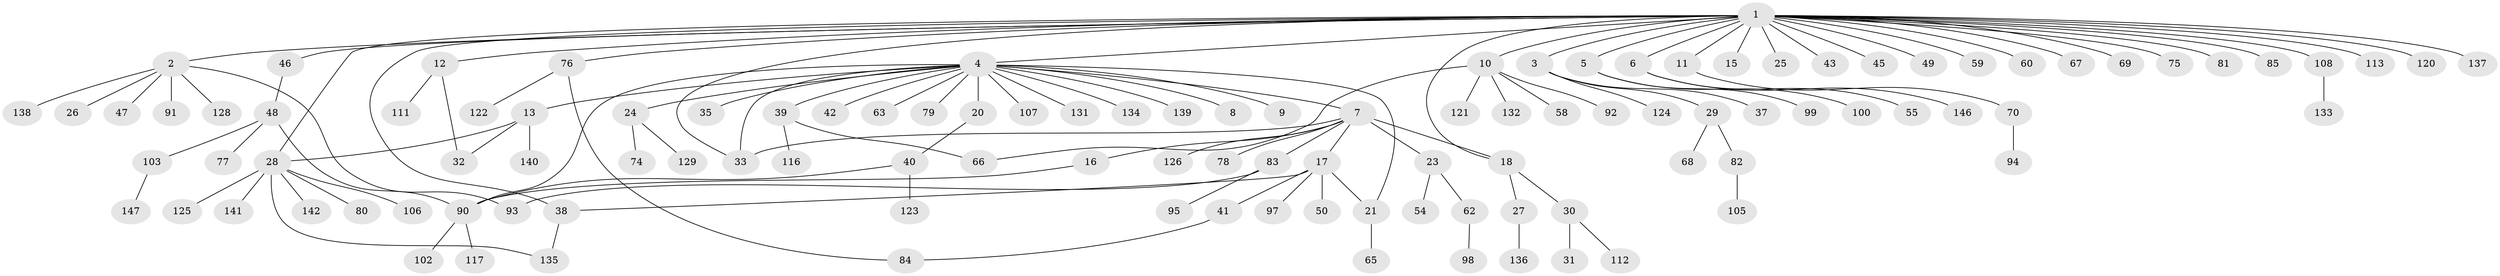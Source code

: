 // Generated by graph-tools (version 1.1) at 2025/23/03/03/25 07:23:50]
// undirected, 113 vertices, 126 edges
graph export_dot {
graph [start="1"]
  node [color=gray90,style=filled];
  1 [super="+44"];
  2 [super="+96"];
  3 [super="+56"];
  4 [super="+19"];
  5 [super="+104"];
  6 [super="+89"];
  7 [super="+51"];
  8;
  9;
  10 [super="+14"];
  11;
  12 [super="+86"];
  13 [super="+34"];
  15;
  16 [super="+52"];
  17 [super="+88"];
  18 [super="+130"];
  20 [super="+22"];
  21;
  23;
  24;
  25;
  26 [super="+36"];
  27;
  28 [super="+53"];
  29;
  30;
  31;
  32 [super="+73"];
  33;
  35;
  37;
  38 [super="+71"];
  39 [super="+87"];
  40 [super="+64"];
  41 [super="+57"];
  42;
  43;
  45;
  46;
  47;
  48 [super="+61"];
  49;
  50 [super="+115"];
  54;
  55;
  58;
  59;
  60;
  62;
  63;
  65;
  66 [super="+72"];
  67;
  68;
  69;
  70;
  74 [super="+109"];
  75;
  76;
  77 [super="+118"];
  78;
  79;
  80;
  81;
  82 [super="+144"];
  83 [super="+101"];
  84 [super="+110"];
  85;
  90 [super="+143"];
  91;
  92;
  93 [super="+145"];
  94;
  95;
  97;
  98 [super="+127"];
  99;
  100;
  102;
  103 [super="+114"];
  105;
  106;
  107;
  108;
  111;
  112;
  113 [super="+119"];
  116;
  117;
  120;
  121;
  122;
  123;
  124;
  125;
  126;
  128;
  129;
  131;
  132;
  133;
  134;
  135;
  136;
  137;
  138;
  139;
  140;
  141;
  142;
  146;
  147;
  1 -- 2;
  1 -- 3;
  1 -- 4;
  1 -- 5;
  1 -- 6;
  1 -- 10;
  1 -- 11;
  1 -- 12;
  1 -- 15;
  1 -- 25;
  1 -- 28;
  1 -- 33;
  1 -- 43;
  1 -- 45;
  1 -- 46;
  1 -- 49;
  1 -- 59;
  1 -- 60;
  1 -- 67;
  1 -- 69;
  1 -- 75;
  1 -- 76;
  1 -- 81;
  1 -- 85;
  1 -- 108;
  1 -- 113;
  1 -- 120;
  1 -- 137;
  1 -- 38;
  1 -- 18;
  2 -- 26;
  2 -- 47;
  2 -- 91;
  2 -- 128;
  2 -- 138;
  2 -- 93;
  3 -- 29;
  3 -- 37;
  3 -- 124;
  4 -- 7;
  4 -- 8;
  4 -- 9;
  4 -- 13;
  4 -- 20;
  4 -- 21;
  4 -- 24;
  4 -- 33;
  4 -- 35;
  4 -- 39;
  4 -- 42;
  4 -- 63;
  4 -- 90;
  4 -- 107;
  4 -- 131;
  4 -- 134;
  4 -- 139;
  4 -- 79;
  5 -- 99;
  5 -- 100;
  6 -- 55;
  6 -- 146;
  7 -- 16;
  7 -- 17;
  7 -- 18;
  7 -- 23;
  7 -- 33;
  7 -- 78;
  7 -- 83;
  7 -- 126;
  10 -- 92;
  10 -- 132;
  10 -- 121;
  10 -- 58;
  10 -- 66;
  11 -- 70;
  12 -- 32;
  12 -- 111;
  13 -- 28;
  13 -- 32;
  13 -- 140;
  16 -- 90;
  17 -- 21;
  17 -- 38;
  17 -- 41;
  17 -- 50;
  17 -- 97;
  18 -- 27;
  18 -- 30;
  20 -- 40;
  21 -- 65;
  23 -- 54;
  23 -- 62;
  24 -- 74;
  24 -- 129;
  27 -- 136;
  28 -- 80;
  28 -- 106;
  28 -- 125;
  28 -- 135;
  28 -- 141;
  28 -- 142;
  29 -- 68;
  29 -- 82;
  30 -- 31;
  30 -- 112;
  38 -- 135;
  39 -- 66;
  39 -- 116;
  40 -- 90;
  40 -- 123;
  41 -- 84;
  46 -- 48;
  48 -- 77;
  48 -- 90;
  48 -- 103;
  62 -- 98;
  70 -- 94;
  76 -- 84;
  76 -- 122;
  82 -- 105;
  83 -- 93;
  83 -- 95;
  90 -- 102;
  90 -- 117;
  103 -- 147;
  108 -- 133;
}
